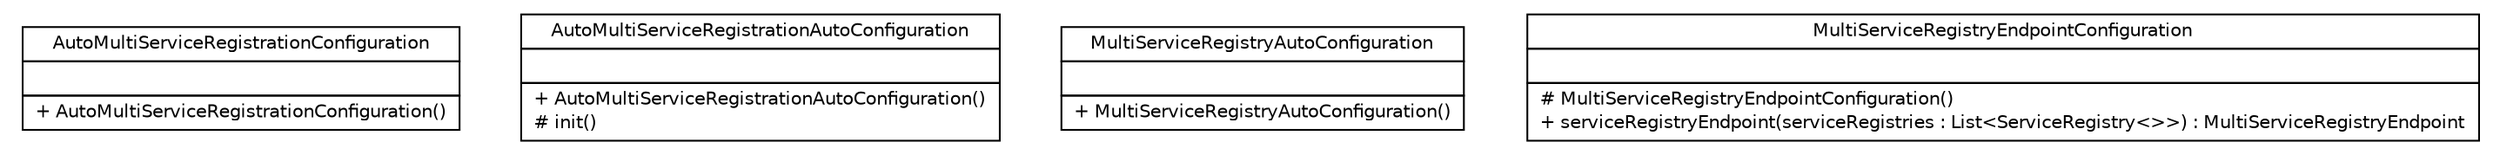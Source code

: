 #!/usr/local/bin/dot
#
# Class diagram 
# Generated by UMLGraph version R5_6-24-gf6e263 (http://www.umlgraph.org/)
#

digraph G {
	edge [fontname="Helvetica",fontsize=10,labelfontname="Helvetica",labelfontsize=10];
	node [fontname="Helvetica",fontsize=10,shape=plaintext];
	nodesep=0.25;
	ranksep=0.5;
	// org.springframework.cloud.client.serviceregistry.AutoMultiServiceRegistrationConfiguration
	c0 [label=<<table title="org.springframework.cloud.client.serviceregistry.AutoMultiServiceRegistrationConfiguration" border="0" cellborder="1" cellspacing="0" cellpadding="2" port="p" href="./AutoMultiServiceRegistrationConfiguration.html">
		<tr><td><table border="0" cellspacing="0" cellpadding="1">
<tr><td align="center" balign="center"> AutoMultiServiceRegistrationConfiguration </td></tr>
		</table></td></tr>
		<tr><td><table border="0" cellspacing="0" cellpadding="1">
<tr><td align="left" balign="left">  </td></tr>
		</table></td></tr>
		<tr><td><table border="0" cellspacing="0" cellpadding="1">
<tr><td align="left" balign="left"> + AutoMultiServiceRegistrationConfiguration() </td></tr>
		</table></td></tr>
		</table>>, URL="./AutoMultiServiceRegistrationConfiguration.html", fontname="Helvetica", fontcolor="black", fontsize=10.0];
	// org.springframework.cloud.client.serviceregistry.AutoMultiServiceRegistrationAutoConfiguration
	c1 [label=<<table title="org.springframework.cloud.client.serviceregistry.AutoMultiServiceRegistrationAutoConfiguration" border="0" cellborder="1" cellspacing="0" cellpadding="2" port="p" href="./AutoMultiServiceRegistrationAutoConfiguration.html">
		<tr><td><table border="0" cellspacing="0" cellpadding="1">
<tr><td align="center" balign="center"> AutoMultiServiceRegistrationAutoConfiguration </td></tr>
		</table></td></tr>
		<tr><td><table border="0" cellspacing="0" cellpadding="1">
<tr><td align="left" balign="left">  </td></tr>
		</table></td></tr>
		<tr><td><table border="0" cellspacing="0" cellpadding="1">
<tr><td align="left" balign="left"> + AutoMultiServiceRegistrationAutoConfiguration() </td></tr>
<tr><td align="left" balign="left"> # init() </td></tr>
		</table></td></tr>
		</table>>, URL="./AutoMultiServiceRegistrationAutoConfiguration.html", fontname="Helvetica", fontcolor="black", fontsize=10.0];
	// org.springframework.cloud.client.serviceregistry.MultiServiceRegistryAutoConfiguration
	c2 [label=<<table title="org.springframework.cloud.client.serviceregistry.MultiServiceRegistryAutoConfiguration" border="0" cellborder="1" cellspacing="0" cellpadding="2" port="p" href="./MultiServiceRegistryAutoConfiguration.html">
		<tr><td><table border="0" cellspacing="0" cellpadding="1">
<tr><td align="center" balign="center"> MultiServiceRegistryAutoConfiguration </td></tr>
		</table></td></tr>
		<tr><td><table border="0" cellspacing="0" cellpadding="1">
<tr><td align="left" balign="left">  </td></tr>
		</table></td></tr>
		<tr><td><table border="0" cellspacing="0" cellpadding="1">
<tr><td align="left" balign="left"> + MultiServiceRegistryAutoConfiguration() </td></tr>
		</table></td></tr>
		</table>>, URL="./MultiServiceRegistryAutoConfiguration.html", fontname="Helvetica", fontcolor="black", fontsize=10.0];
	// org.springframework.cloud.client.serviceregistry.MultiServiceRegistryAutoConfiguration.MultiServiceRegistryEndpointConfiguration
	c3 [label=<<table title="org.springframework.cloud.client.serviceregistry.MultiServiceRegistryAutoConfiguration.MultiServiceRegistryEndpointConfiguration" border="0" cellborder="1" cellspacing="0" cellpadding="2" port="p" href="./MultiServiceRegistryAutoConfiguration.MultiServiceRegistryEndpointConfiguration.html">
		<tr><td><table border="0" cellspacing="0" cellpadding="1">
<tr><td align="center" balign="center"> MultiServiceRegistryEndpointConfiguration </td></tr>
		</table></td></tr>
		<tr><td><table border="0" cellspacing="0" cellpadding="1">
<tr><td align="left" balign="left">  </td></tr>
		</table></td></tr>
		<tr><td><table border="0" cellspacing="0" cellpadding="1">
<tr><td align="left" balign="left"> # MultiServiceRegistryEndpointConfiguration() </td></tr>
<tr><td align="left" balign="left"> + serviceRegistryEndpoint(serviceRegistries : List&lt;ServiceRegistry&lt;&gt;&gt;) : MultiServiceRegistryEndpoint </td></tr>
		</table></td></tr>
		</table>>, URL="./MultiServiceRegistryAutoConfiguration.MultiServiceRegistryEndpointConfiguration.html", fontname="Helvetica", fontcolor="black", fontsize=10.0];
}

